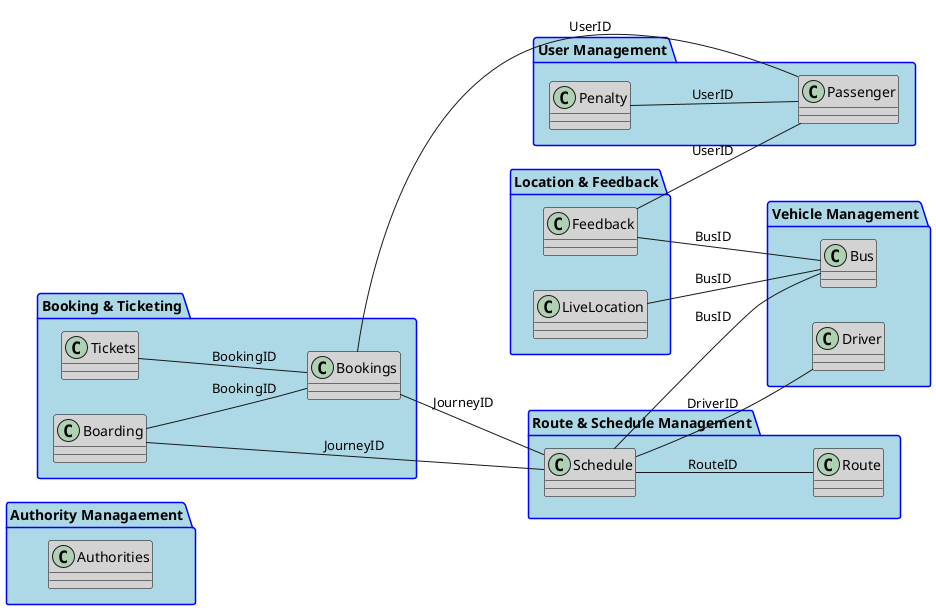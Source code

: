 @startuml
left to right direction

skinparam package {
  BackgroundColor LightBlue
  BorderColor Blue
  FontColor Black
}

skinparam class {
  BackgroundColor LightGray
  BorderColor Black
  FontColor Black
}

package "Authority Managaement" {
  class Authorities
}


package "User Management" {
  class Passenger
  class Penalty
}

package "Vehicle Management" {
  class Bus
  class Driver
}

package "Route & Schedule Management" {
  class Route
  class Schedule
}

package "Booking & Ticketing" {
  class Bookings
  class Tickets
  class Boarding
}

package "Location & Feedback" {
  class LiveLocation
  class Feedback
}

Schedule -- Bus : BusID
Schedule -- Driver : DriverID
Schedule -- Route : RouteID

Bookings -- Schedule : JourneyID
Bookings -- Passenger : UserID

Boarding -- Bookings : BookingID
Boarding -- Schedule : JourneyID

LiveLocation -- Bus : BusID

Penalty -- Passenger : UserID

Feedback -- Passenger : UserID
Feedback -- Bus : BusID

Tickets -- Bookings : BookingID

@enduml
